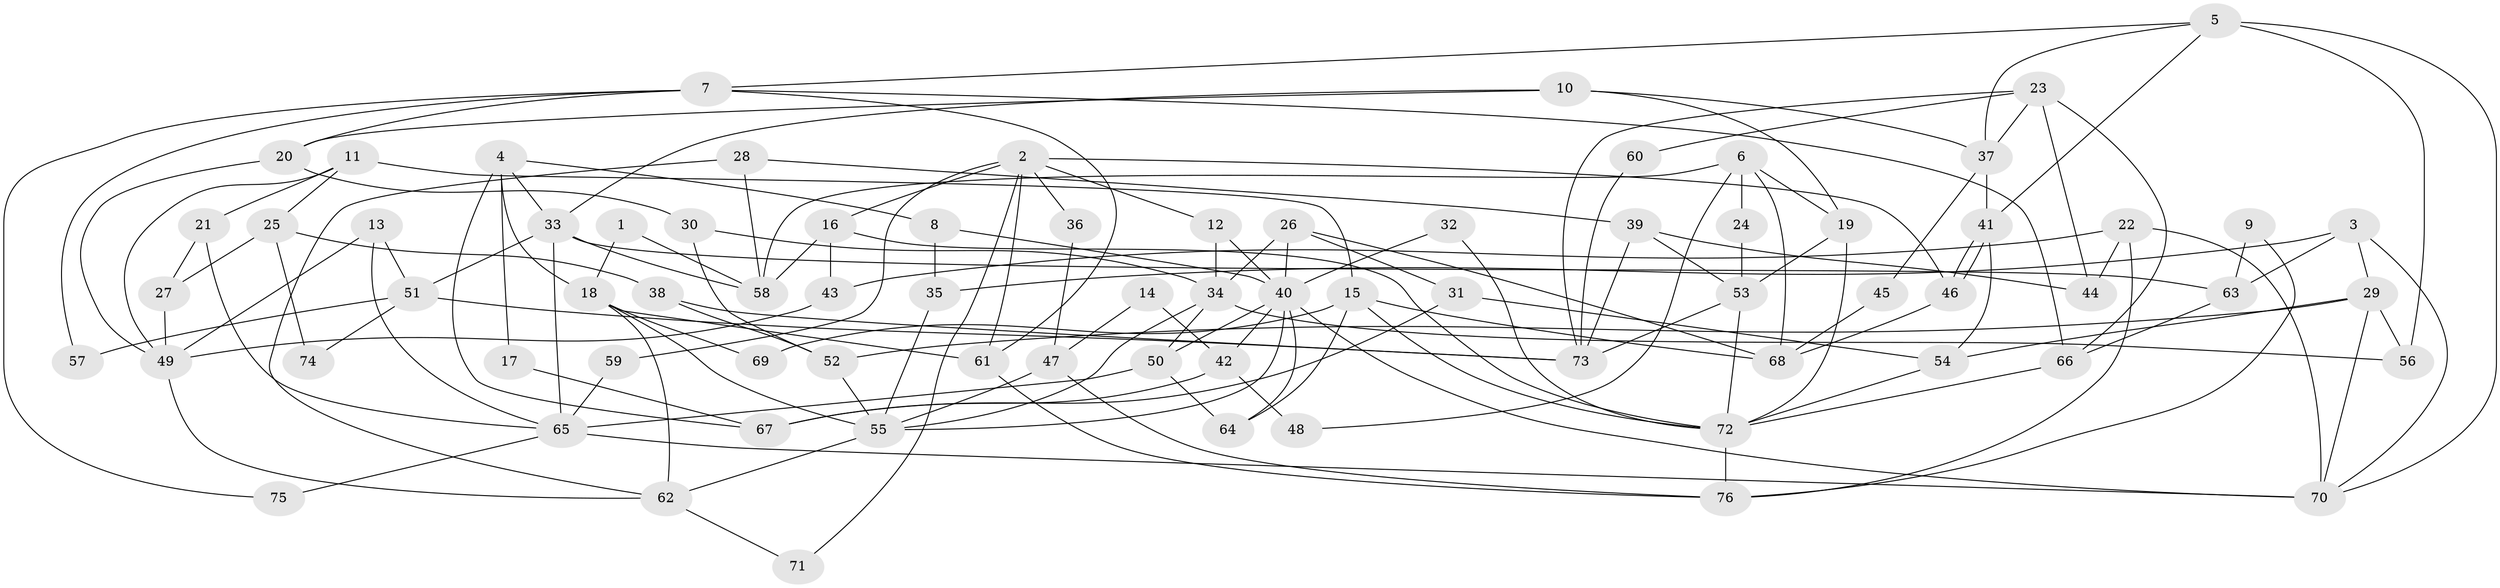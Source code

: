 // coarse degree distribution, {5: 0.22641509433962265, 7: 0.09433962264150944, 4: 0.18867924528301888, 6: 0.09433962264150944, 2: 0.18867924528301888, 8: 0.09433962264150944, 3: 0.07547169811320754, 12: 0.018867924528301886, 1: 0.018867924528301886}
// Generated by graph-tools (version 1.1) at 2025/24/03/03/25 07:24:00]
// undirected, 76 vertices, 152 edges
graph export_dot {
graph [start="1"]
  node [color=gray90,style=filled];
  1;
  2;
  3;
  4;
  5;
  6;
  7;
  8;
  9;
  10;
  11;
  12;
  13;
  14;
  15;
  16;
  17;
  18;
  19;
  20;
  21;
  22;
  23;
  24;
  25;
  26;
  27;
  28;
  29;
  30;
  31;
  32;
  33;
  34;
  35;
  36;
  37;
  38;
  39;
  40;
  41;
  42;
  43;
  44;
  45;
  46;
  47;
  48;
  49;
  50;
  51;
  52;
  53;
  54;
  55;
  56;
  57;
  58;
  59;
  60;
  61;
  62;
  63;
  64;
  65;
  66;
  67;
  68;
  69;
  70;
  71;
  72;
  73;
  74;
  75;
  76;
  1 -- 18;
  1 -- 58;
  2 -- 12;
  2 -- 46;
  2 -- 16;
  2 -- 36;
  2 -- 59;
  2 -- 61;
  2 -- 71;
  3 -- 29;
  3 -- 70;
  3 -- 35;
  3 -- 63;
  4 -- 8;
  4 -- 18;
  4 -- 17;
  4 -- 33;
  4 -- 67;
  5 -- 37;
  5 -- 7;
  5 -- 41;
  5 -- 56;
  5 -- 70;
  6 -- 58;
  6 -- 19;
  6 -- 24;
  6 -- 48;
  6 -- 68;
  7 -- 61;
  7 -- 20;
  7 -- 57;
  7 -- 66;
  7 -- 75;
  8 -- 40;
  8 -- 35;
  9 -- 76;
  9 -- 63;
  10 -- 19;
  10 -- 33;
  10 -- 20;
  10 -- 37;
  11 -- 49;
  11 -- 15;
  11 -- 21;
  11 -- 25;
  12 -- 34;
  12 -- 40;
  13 -- 65;
  13 -- 51;
  13 -- 49;
  14 -- 47;
  14 -- 42;
  15 -- 68;
  15 -- 72;
  15 -- 64;
  15 -- 69;
  16 -- 72;
  16 -- 43;
  16 -- 58;
  17 -- 67;
  18 -- 55;
  18 -- 62;
  18 -- 61;
  18 -- 69;
  19 -- 72;
  19 -- 53;
  20 -- 49;
  20 -- 30;
  21 -- 65;
  21 -- 27;
  22 -- 44;
  22 -- 70;
  22 -- 43;
  22 -- 76;
  23 -- 37;
  23 -- 66;
  23 -- 44;
  23 -- 60;
  23 -- 73;
  24 -- 53;
  25 -- 27;
  25 -- 38;
  25 -- 74;
  26 -- 40;
  26 -- 34;
  26 -- 31;
  26 -- 68;
  27 -- 49;
  28 -- 62;
  28 -- 58;
  28 -- 39;
  29 -- 52;
  29 -- 54;
  29 -- 56;
  29 -- 70;
  30 -- 34;
  30 -- 52;
  31 -- 54;
  31 -- 67;
  32 -- 72;
  32 -- 40;
  33 -- 65;
  33 -- 51;
  33 -- 58;
  33 -- 63;
  34 -- 50;
  34 -- 56;
  34 -- 55;
  35 -- 55;
  36 -- 47;
  37 -- 41;
  37 -- 45;
  38 -- 73;
  38 -- 52;
  39 -- 53;
  39 -- 44;
  39 -- 73;
  40 -- 70;
  40 -- 55;
  40 -- 42;
  40 -- 50;
  40 -- 64;
  41 -- 46;
  41 -- 46;
  41 -- 54;
  42 -- 67;
  42 -- 48;
  43 -- 49;
  45 -- 68;
  46 -- 68;
  47 -- 55;
  47 -- 76;
  49 -- 62;
  50 -- 64;
  50 -- 65;
  51 -- 73;
  51 -- 57;
  51 -- 74;
  52 -- 55;
  53 -- 72;
  53 -- 73;
  54 -- 72;
  55 -- 62;
  59 -- 65;
  60 -- 73;
  61 -- 76;
  62 -- 71;
  63 -- 66;
  65 -- 70;
  65 -- 75;
  66 -- 72;
  72 -- 76;
}
